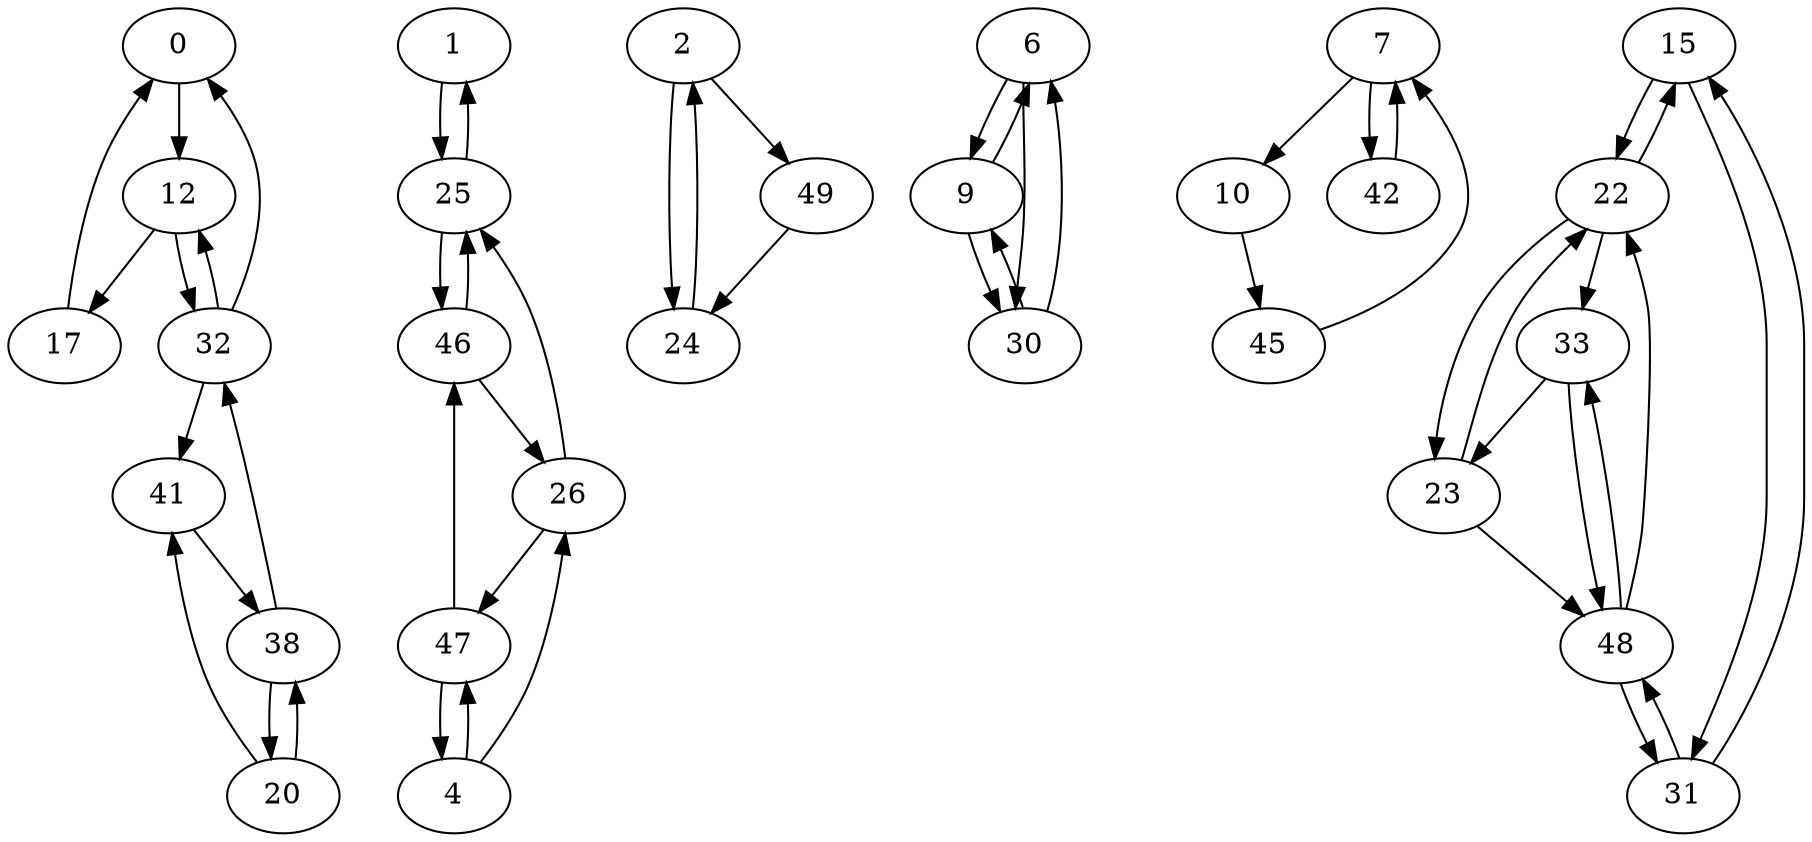 digraph G {
  0 -> 12;
  1 -> 25;
  2 -> 24;
  2 -> 49;
  4 -> 26;
  4 -> 47;
  6 -> 9;
  6 -> 30;
  7 -> 10;
  7 -> 42;
  9 -> 6;
  9 -> 30;
  10 -> 45;
  12 -> 17;
  12 -> 32;
  15 -> 22;
  15 -> 31;
  17 -> 0;
  20 -> 38;
  20 -> 41;
  22 -> 15;
  22 -> 23;
  22 -> 33;
  23 -> 22;
  23 -> 48;
  24 -> 2;
  25 -> 1;
  25 -> 46;
  26 -> 25;
  26 -> 47;
  30 -> 6;
  30 -> 9;
  31 -> 15;
  31 -> 48;
  32 -> 0;
  32 -> 12;
  32 -> 41;
  33 -> 23;
  33 -> 48;
  38 -> 20;
  38 -> 32;
  41 -> 38;
  42 -> 7;
  45 -> 7;
  46 -> 25;
  46 -> 26;
  47 -> 4;
  47 -> 46;
  48 -> 22;
  48 -> 31;
  48 -> 33;
  49 -> 24;
}